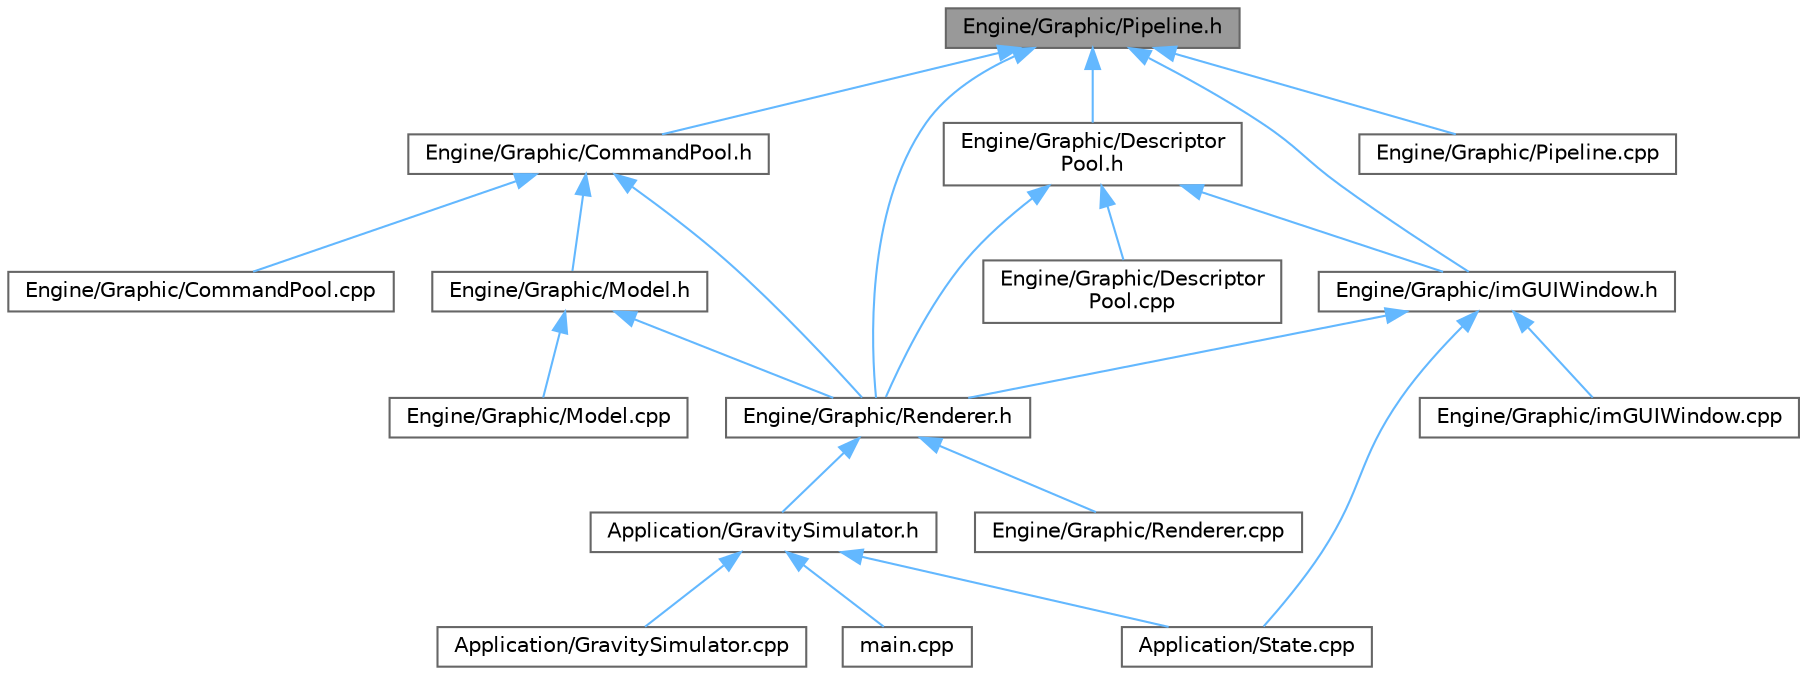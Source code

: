 digraph "Engine/Graphic/Pipeline.h"
{
 // LATEX_PDF_SIZE
  bgcolor="transparent";
  edge [fontname=Helvetica,fontsize=10,labelfontname=Helvetica,labelfontsize=10];
  node [fontname=Helvetica,fontsize=10,shape=box,height=0.2,width=0.4];
  Node1 [id="Node000001",label="Engine/Graphic/Pipeline.h",height=0.2,width=0.4,color="gray40", fillcolor="grey60", style="filled", fontcolor="black",tooltip="Gestiona la creación y configuración del pipeline gráfico de Vulkan."];
  Node1 -> Node2 [id="edge1_Node000001_Node000002",dir="back",color="steelblue1",style="solid",tooltip=" "];
  Node2 [id="Node000002",label="Engine/Graphic/CommandPool.h",height=0.2,width=0.4,color="grey40", fillcolor="white", style="filled",URL="$_command_pool_8h.html",tooltip="Gestiona la creación y administración de un pool de comandos para la GPU."];
  Node2 -> Node3 [id="edge2_Node000002_Node000003",dir="back",color="steelblue1",style="solid",tooltip=" "];
  Node3 [id="Node000003",label="Engine/Graphic/CommandPool.cpp",height=0.2,width=0.4,color="grey40", fillcolor="white", style="filled",URL="$_command_pool_8cpp.html",tooltip=" "];
  Node2 -> Node4 [id="edge3_Node000002_Node000004",dir="back",color="steelblue1",style="solid",tooltip=" "];
  Node4 [id="Node000004",label="Engine/Graphic/Model.h",height=0.2,width=0.4,color="grey40", fillcolor="white", style="filled",URL="$_model_8h.html",tooltip="Define la clase Model para representar modelos 3D generados a partir de parámetros geométricos."];
  Node4 -> Node5 [id="edge4_Node000004_Node000005",dir="back",color="steelblue1",style="solid",tooltip=" "];
  Node5 [id="Node000005",label="Engine/Graphic/Model.cpp",height=0.2,width=0.4,color="grey40", fillcolor="white", style="filled",URL="$_model_8cpp.html",tooltip=" "];
  Node4 -> Node6 [id="edge5_Node000004_Node000006",dir="back",color="steelblue1",style="solid",tooltip=" "];
  Node6 [id="Node000006",label="Engine/Graphic/Renderer.h",height=0.2,width=0.4,color="grey40", fillcolor="white", style="filled",URL="$_renderer_8h.html",tooltip="Define la clase Renderer, encargada de gestionar la renderización utilizando Vulkan."];
  Node6 -> Node7 [id="edge6_Node000006_Node000007",dir="back",color="steelblue1",style="solid",tooltip=" "];
  Node7 [id="Node000007",label="Application/GravitySimulator.h",height=0.2,width=0.4,color="grey40", fillcolor="white", style="filled",URL="$_gravity_simulator_8h.html",tooltip="Header para la simulación de gravedad."];
  Node7 -> Node8 [id="edge7_Node000007_Node000008",dir="back",color="steelblue1",style="solid",tooltip=" "];
  Node8 [id="Node000008",label="Application/GravitySimulator.cpp",height=0.2,width=0.4,color="grey40", fillcolor="white", style="filled",URL="$_gravity_simulator_8cpp.html",tooltip=" "];
  Node7 -> Node9 [id="edge8_Node000007_Node000009",dir="back",color="steelblue1",style="solid",tooltip=" "];
  Node9 [id="Node000009",label="Application/State.cpp",height=0.2,width=0.4,color="grey40", fillcolor="white", style="filled",URL="$_state_8cpp.html",tooltip=" "];
  Node7 -> Node10 [id="edge9_Node000007_Node000010",dir="back",color="steelblue1",style="solid",tooltip=" "];
  Node10 [id="Node000010",label="main.cpp",height=0.2,width=0.4,color="grey40", fillcolor="white", style="filled",URL="$main_8cpp.html",tooltip="Punto de entrada de la aplicación."];
  Node6 -> Node11 [id="edge10_Node000006_Node000011",dir="back",color="steelblue1",style="solid",tooltip=" "];
  Node11 [id="Node000011",label="Engine/Graphic/Renderer.cpp",height=0.2,width=0.4,color="grey40", fillcolor="white", style="filled",URL="$_renderer_8cpp.html",tooltip=" "];
  Node2 -> Node6 [id="edge11_Node000002_Node000006",dir="back",color="steelblue1",style="solid",tooltip=" "];
  Node1 -> Node12 [id="edge12_Node000001_Node000012",dir="back",color="steelblue1",style="solid",tooltip=" "];
  Node12 [id="Node000012",label="Engine/Graphic/Descriptor\lPool.h",height=0.2,width=0.4,color="grey40", fillcolor="white", style="filled",URL="$_descriptor_pool_8h.html",tooltip="Gestiona los conjuntos de descriptores para buffers uniformes y la configuración del pipeline gráfico..."];
  Node12 -> Node13 [id="edge13_Node000012_Node000013",dir="back",color="steelblue1",style="solid",tooltip=" "];
  Node13 [id="Node000013",label="Engine/Graphic/Descriptor\lPool.cpp",height=0.2,width=0.4,color="grey40", fillcolor="white", style="filled",URL="$_descriptor_pool_8cpp.html",tooltip=" "];
  Node12 -> Node6 [id="edge14_Node000012_Node000006",dir="back",color="steelblue1",style="solid",tooltip=" "];
  Node12 -> Node14 [id="edge15_Node000012_Node000014",dir="back",color="steelblue1",style="solid",tooltip=" "];
  Node14 [id="Node000014",label="Engine/Graphic/imGUIWindow.h",height=0.2,width=0.4,color="grey40", fillcolor="white", style="filled",URL="$im_g_u_i_window_8h.html",tooltip="Integra ImGui en la aplicación, gestionando la interfaz gráfica."];
  Node14 -> Node9 [id="edge16_Node000014_Node000009",dir="back",color="steelblue1",style="solid",tooltip=" "];
  Node14 -> Node6 [id="edge17_Node000014_Node000006",dir="back",color="steelblue1",style="solid",tooltip=" "];
  Node14 -> Node15 [id="edge18_Node000014_Node000015",dir="back",color="steelblue1",style="solid",tooltip=" "];
  Node15 [id="Node000015",label="Engine/Graphic/imGUIWindow.cpp",height=0.2,width=0.4,color="grey40", fillcolor="white", style="filled",URL="$im_g_u_i_window_8cpp.html",tooltip=" "];
  Node1 -> Node16 [id="edge19_Node000001_Node000016",dir="back",color="steelblue1",style="solid",tooltip=" "];
  Node16 [id="Node000016",label="Engine/Graphic/Pipeline.cpp",height=0.2,width=0.4,color="grey40", fillcolor="white", style="filled",URL="$_pipeline_8cpp.html",tooltip=" "];
  Node1 -> Node6 [id="edge20_Node000001_Node000006",dir="back",color="steelblue1",style="solid",tooltip=" "];
  Node1 -> Node14 [id="edge21_Node000001_Node000014",dir="back",color="steelblue1",style="solid",tooltip=" "];
}
